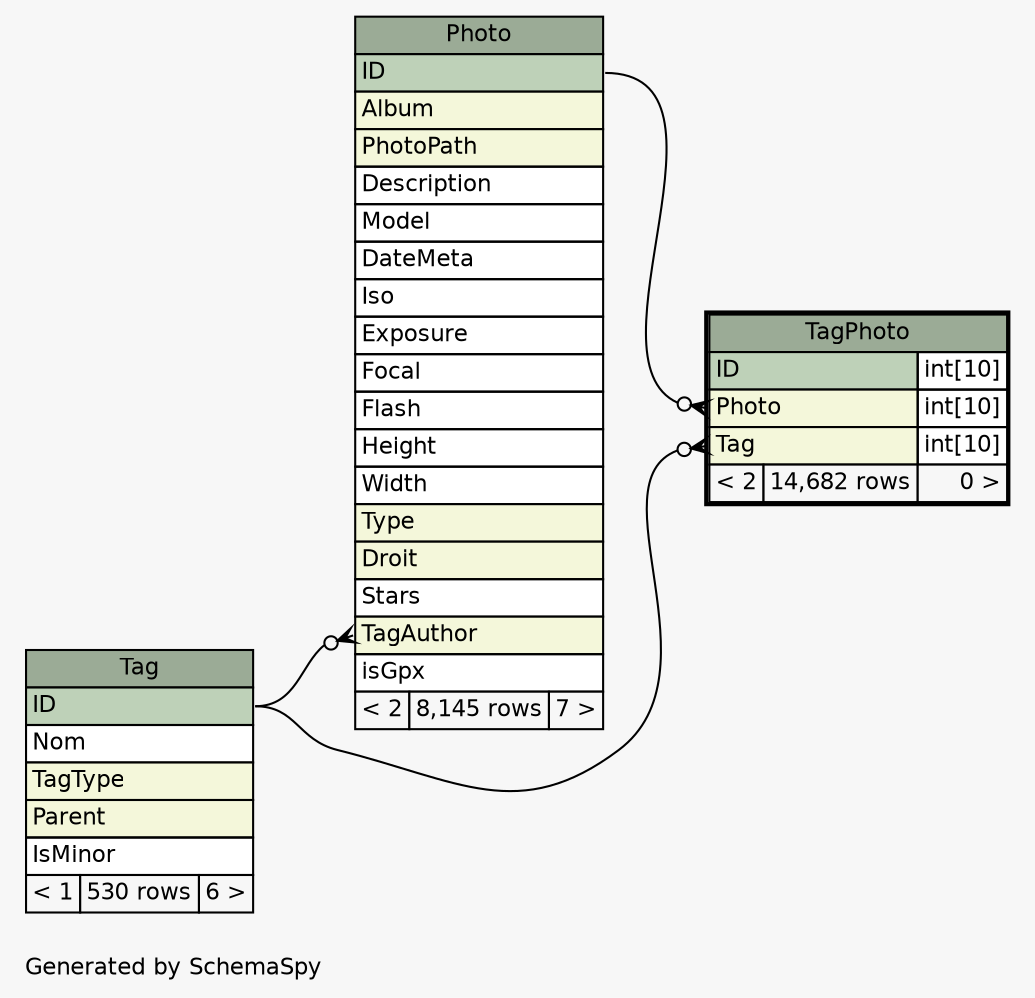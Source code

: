 // dot 2.28.0 on Linux 3.6.3-1-ARCH
// SchemaSpy rev 590
digraph "oneDegreeRelationshipsDiagram" {
  graph [
    rankdir="RL"
    bgcolor="#f7f7f7"
    label="\nGenerated by SchemaSpy"
    labeljust="l"
    nodesep="0.18"
    ranksep="0.46"
    fontname="Helvetica"
    fontsize="11"
  ];
  node [
    fontname="Helvetica"
    fontsize="11"
    shape="plaintext"
  ];
  edge [
    arrowsize="0.8"
  ];
  "Photo":"TagAuthor":w -> "Tag":"ID":e [arrowhead=none dir=back arrowtail=crowodot];
  "TagPhoto":"Photo":w -> "Photo":"ID":e [arrowhead=none dir=back arrowtail=crowodot];
  "TagPhoto":"Tag":w -> "Tag":"ID":e [arrowhead=none dir=back arrowtail=crowodot];
  "Photo" [
    label=<
    <TABLE BORDER="0" CELLBORDER="1" CELLSPACING="0" BGCOLOR="#ffffff">
      <TR><TD COLSPAN="3" BGCOLOR="#9bab96" ALIGN="CENTER">Photo</TD></TR>
      <TR><TD PORT="ID" COLSPAN="3" BGCOLOR="#bed1b8" ALIGN="LEFT">ID</TD></TR>
      <TR><TD PORT="Album" COLSPAN="3" BGCOLOR="#f4f7da" ALIGN="LEFT">Album</TD></TR>
      <TR><TD PORT="PhotoPath" COLSPAN="3" BGCOLOR="#f4f7da" ALIGN="LEFT">PhotoPath</TD></TR>
      <TR><TD PORT="Description" COLSPAN="3" ALIGN="LEFT">Description</TD></TR>
      <TR><TD PORT="Model" COLSPAN="3" ALIGN="LEFT">Model</TD></TR>
      <TR><TD PORT="DateMeta" COLSPAN="3" ALIGN="LEFT">DateMeta</TD></TR>
      <TR><TD PORT="Iso" COLSPAN="3" ALIGN="LEFT">Iso</TD></TR>
      <TR><TD PORT="Exposure" COLSPAN="3" ALIGN="LEFT">Exposure</TD></TR>
      <TR><TD PORT="Focal" COLSPAN="3" ALIGN="LEFT">Focal</TD></TR>
      <TR><TD PORT="Flash" COLSPAN="3" ALIGN="LEFT">Flash</TD></TR>
      <TR><TD PORT="Height" COLSPAN="3" ALIGN="LEFT">Height</TD></TR>
      <TR><TD PORT="Width" COLSPAN="3" ALIGN="LEFT">Width</TD></TR>
      <TR><TD PORT="Type" COLSPAN="3" BGCOLOR="#f4f7da" ALIGN="LEFT">Type</TD></TR>
      <TR><TD PORT="Droit" COLSPAN="3" BGCOLOR="#f4f7da" ALIGN="LEFT">Droit</TD></TR>
      <TR><TD PORT="Stars" COLSPAN="3" ALIGN="LEFT">Stars</TD></TR>
      <TR><TD PORT="TagAuthor" COLSPAN="3" BGCOLOR="#f4f7da" ALIGN="LEFT">TagAuthor</TD></TR>
      <TR><TD PORT="isGpx" COLSPAN="3" ALIGN="LEFT">isGpx</TD></TR>
      <TR><TD ALIGN="LEFT" BGCOLOR="#f7f7f7">&lt; 2</TD><TD ALIGN="RIGHT" BGCOLOR="#f7f7f7">8,145 rows</TD><TD ALIGN="RIGHT" BGCOLOR="#f7f7f7">7 &gt;</TD></TR>
    </TABLE>>
    URL="Photo.html"
    tooltip="Photo"
  ];
  "Tag" [
    label=<
    <TABLE BORDER="0" CELLBORDER="1" CELLSPACING="0" BGCOLOR="#ffffff">
      <TR><TD COLSPAN="3" BGCOLOR="#9bab96" ALIGN="CENTER">Tag</TD></TR>
      <TR><TD PORT="ID" COLSPAN="3" BGCOLOR="#bed1b8" ALIGN="LEFT">ID</TD></TR>
      <TR><TD PORT="Nom" COLSPAN="3" ALIGN="LEFT">Nom</TD></TR>
      <TR><TD PORT="TagType" COLSPAN="3" BGCOLOR="#f4f7da" ALIGN="LEFT">TagType</TD></TR>
      <TR><TD PORT="Parent" COLSPAN="3" BGCOLOR="#f4f7da" ALIGN="LEFT">Parent</TD></TR>
      <TR><TD PORT="IsMinor" COLSPAN="3" ALIGN="LEFT">IsMinor</TD></TR>
      <TR><TD ALIGN="LEFT" BGCOLOR="#f7f7f7">&lt; 1</TD><TD ALIGN="RIGHT" BGCOLOR="#f7f7f7">530 rows</TD><TD ALIGN="RIGHT" BGCOLOR="#f7f7f7">6 &gt;</TD></TR>
    </TABLE>>
    URL="Tag.html"
    tooltip="Tag"
  ];
  "TagPhoto" [
    label=<
    <TABLE BORDER="2" CELLBORDER="1" CELLSPACING="0" BGCOLOR="#ffffff">
      <TR><TD COLSPAN="3" BGCOLOR="#9bab96" ALIGN="CENTER">TagPhoto</TD></TR>
      <TR><TD PORT="ID" COLSPAN="2" BGCOLOR="#bed1b8" ALIGN="LEFT">ID</TD><TD PORT="ID.type" ALIGN="LEFT">int[10]</TD></TR>
      <TR><TD PORT="Photo" COLSPAN="2" BGCOLOR="#f4f7da" ALIGN="LEFT">Photo</TD><TD PORT="Photo.type" ALIGN="LEFT">int[10]</TD></TR>
      <TR><TD PORT="Tag" COLSPAN="2" BGCOLOR="#f4f7da" ALIGN="LEFT">Tag</TD><TD PORT="Tag.type" ALIGN="LEFT">int[10]</TD></TR>
      <TR><TD ALIGN="LEFT" BGCOLOR="#f7f7f7">&lt; 2</TD><TD ALIGN="RIGHT" BGCOLOR="#f7f7f7">14,682 rows</TD><TD ALIGN="RIGHT" BGCOLOR="#f7f7f7">0 &gt;</TD></TR>
    </TABLE>>
    URL="TagPhoto.html"
    tooltip="TagPhoto"
  ];
}
